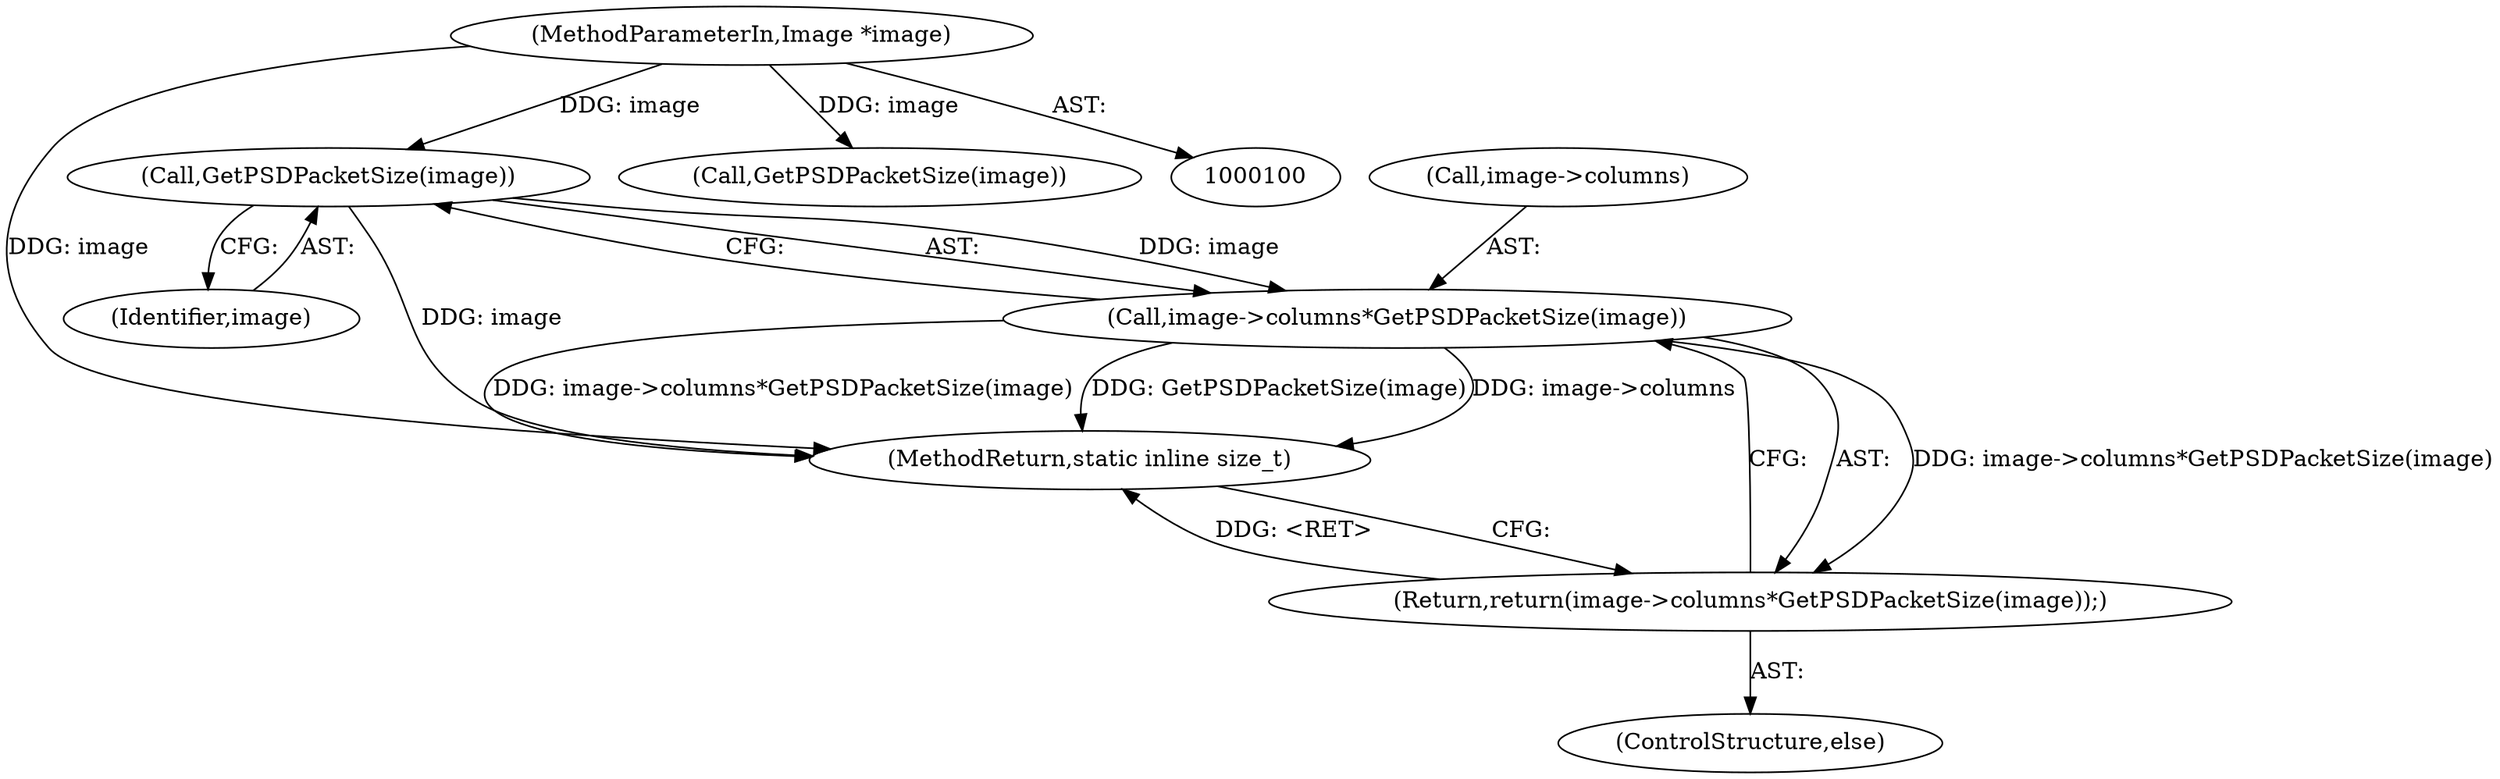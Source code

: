 digraph "0_ImageMagick_5f16640725b1225e6337c62526e6577f0f88edb8@pointer" {
"1000126" [label="(Call,GetPSDPacketSize(image))"];
"1000101" [label="(MethodParameterIn,Image *image)"];
"1000122" [label="(Call,image->columns*GetPSDPacketSize(image))"];
"1000121" [label="(Return,return(image->columns*GetPSDPacketSize(image));)"];
"1000127" [label="(Identifier,image)"];
"1000101" [label="(MethodParameterIn,Image *image)"];
"1000120" [label="(ControlStructure,else)"];
"1000122" [label="(Call,image->columns*GetPSDPacketSize(image))"];
"1000128" [label="(MethodReturn,static inline size_t)"];
"1000126" [label="(Call,GetPSDPacketSize(image))"];
"1000121" [label="(Return,return(image->columns*GetPSDPacketSize(image));)"];
"1000123" [label="(Call,image->columns)"];
"1000118" [label="(Call,GetPSDPacketSize(image))"];
"1000126" -> "1000122"  [label="AST: "];
"1000126" -> "1000127"  [label="CFG: "];
"1000127" -> "1000126"  [label="AST: "];
"1000122" -> "1000126"  [label="CFG: "];
"1000126" -> "1000128"  [label="DDG: image"];
"1000126" -> "1000122"  [label="DDG: image"];
"1000101" -> "1000126"  [label="DDG: image"];
"1000101" -> "1000100"  [label="AST: "];
"1000101" -> "1000128"  [label="DDG: image"];
"1000101" -> "1000118"  [label="DDG: image"];
"1000122" -> "1000121"  [label="AST: "];
"1000123" -> "1000122"  [label="AST: "];
"1000121" -> "1000122"  [label="CFG: "];
"1000122" -> "1000128"  [label="DDG: GetPSDPacketSize(image)"];
"1000122" -> "1000128"  [label="DDG: image->columns"];
"1000122" -> "1000128"  [label="DDG: image->columns*GetPSDPacketSize(image)"];
"1000122" -> "1000121"  [label="DDG: image->columns*GetPSDPacketSize(image)"];
"1000121" -> "1000120"  [label="AST: "];
"1000128" -> "1000121"  [label="CFG: "];
"1000121" -> "1000128"  [label="DDG: <RET>"];
}
